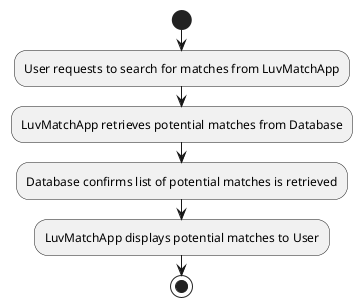 @startuml

start

:User requests to search for matches from LuvMatchApp;

:LuvMatchApp retrieves potential matches from Database;

:Database confirms list of potential matches is retrieved;

:LuvMatchApp displays potential matches to User;

stop

@enduml
